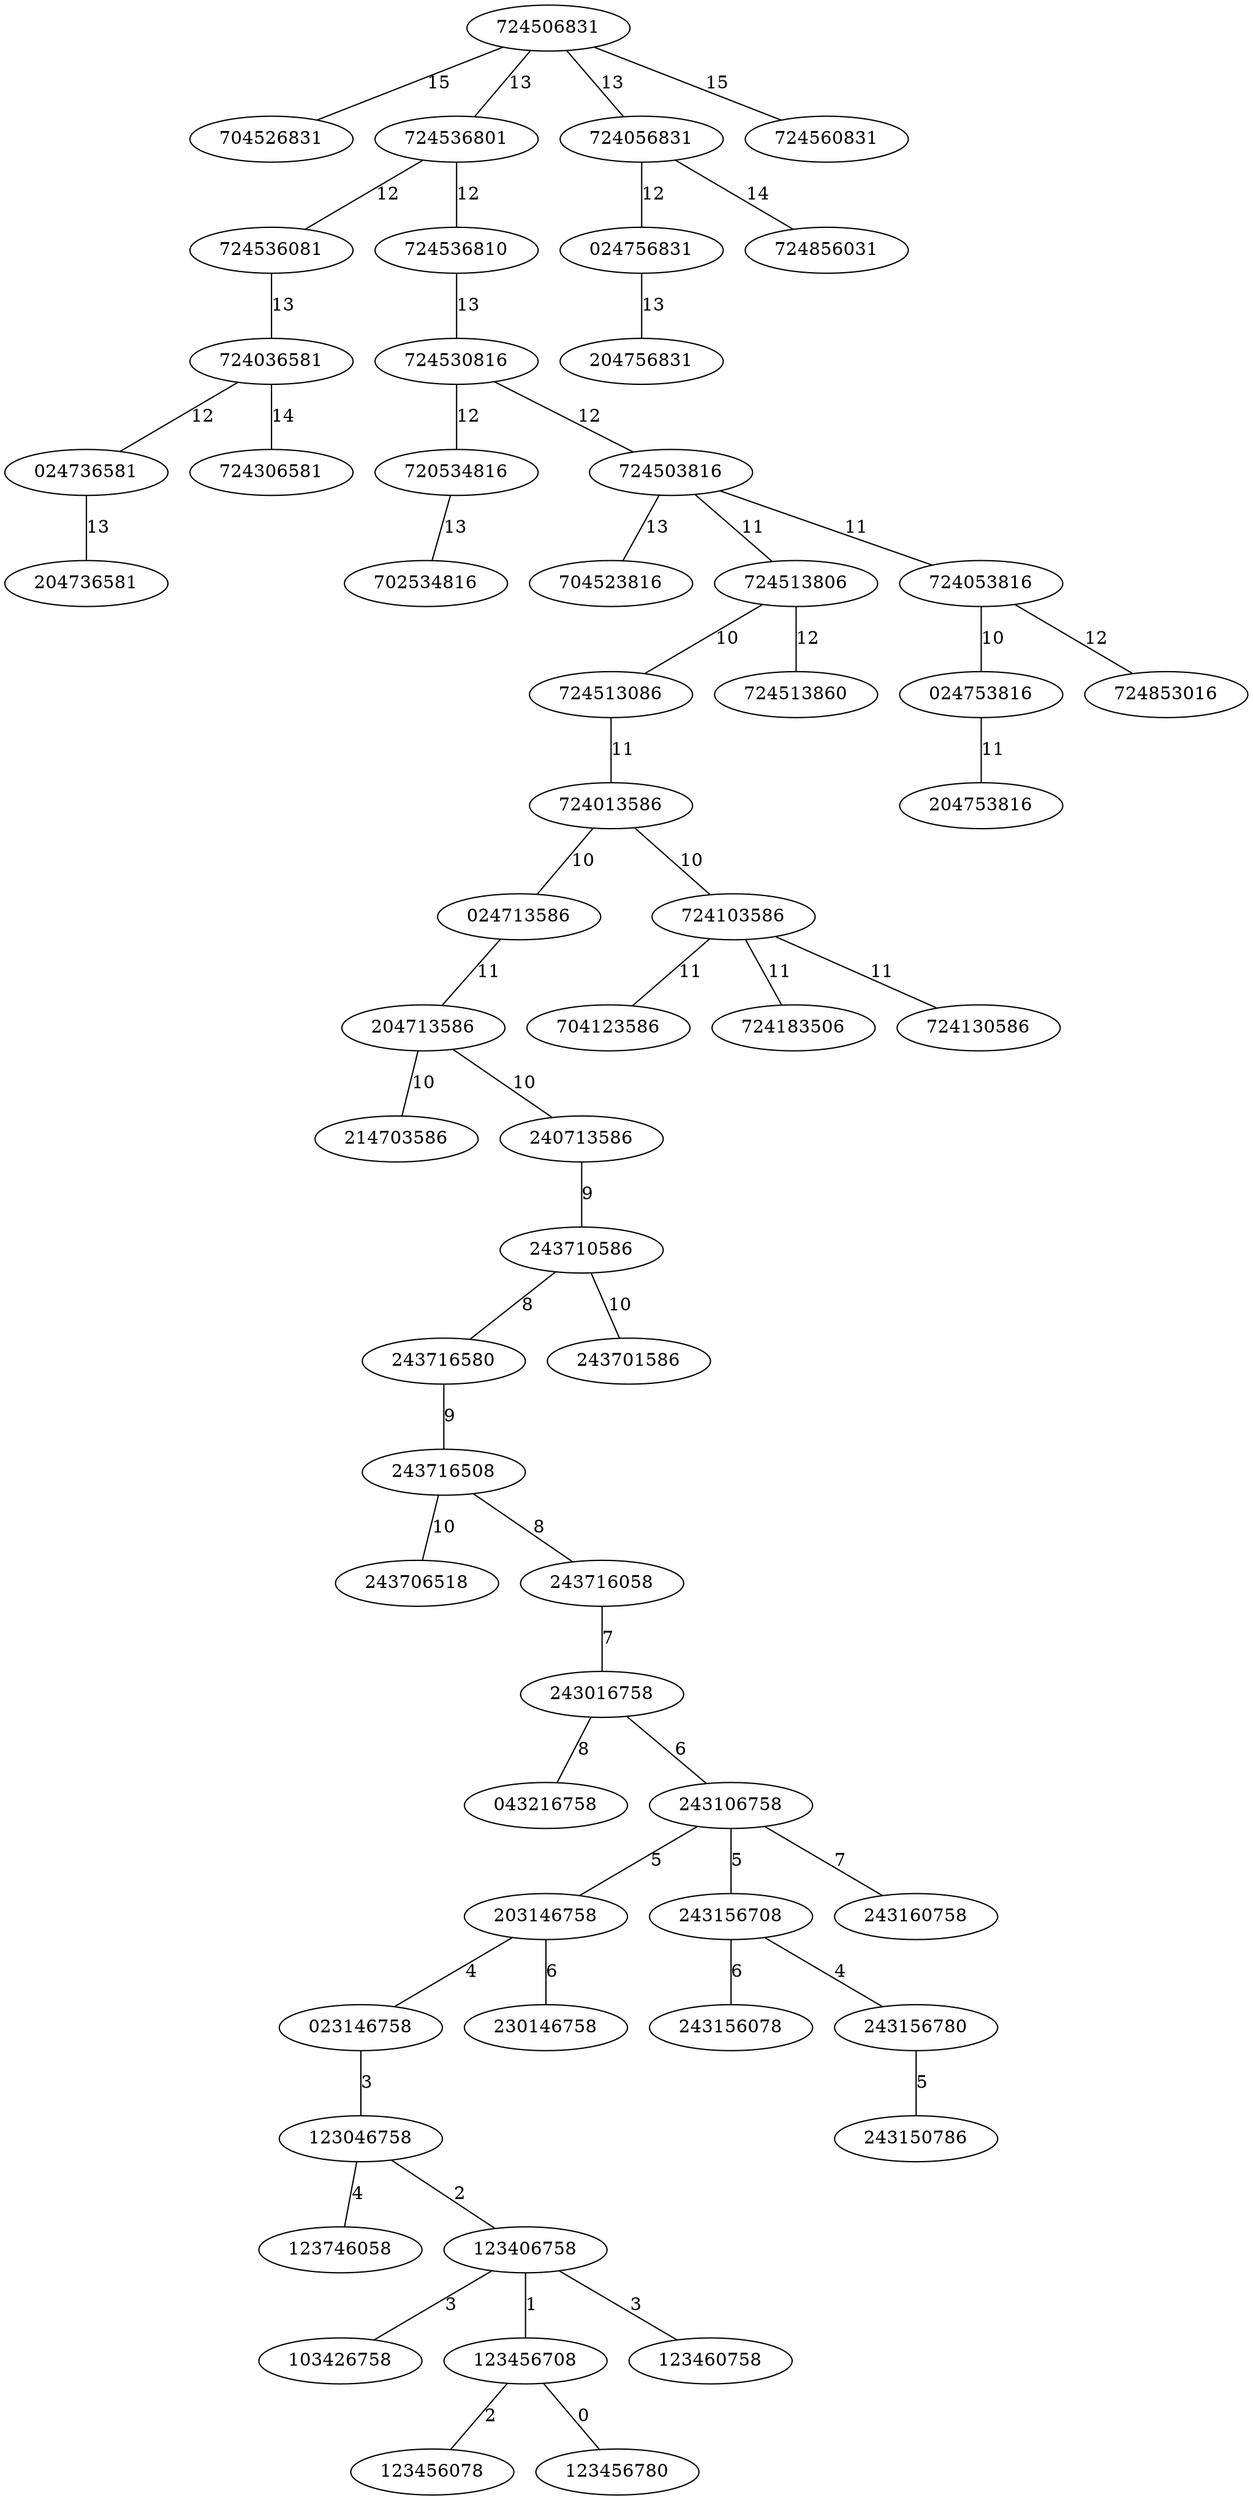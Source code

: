 graph G {
N1 [label="724506831"];
N2 [label="704526831"];
N1 -- N2 [label="15"];
N3 [label="724536801"];
N1 -- N3 [label="13"];
N4 [label="724056831"];
N1 -- N4 [label="13"];
N5 [label="724560831"];
N1 -- N5 [label="15"];
N7 [label="724536081"];
N3 -- N7 [label="12"];
N8 [label="724536810"];
N3 -- N8 [label="12"];
N9 [label="724036581"];
N7 -- N9 [label="13"];
N11 [label="724530816"];
N8 -- N11 [label="13"];
N13 [label="024756831"];
N4 -- N13 [label="12"];
N14 [label="724856031"];
N4 -- N14 [label="14"];
N17 [label="204756831"];
N13 -- N17 [label="13"];
N18 [label="024736581"];
N9 -- N18 [label="12"];
N20 [label="724306581"];
N9 -- N20 [label="14"];
N22 [label="204736581"];
N18 -- N22 [label="13"];
N23 [label="720534816"];
N11 -- N23 [label="12"];
N25 [label="724503816"];
N11 -- N25 [label="12"];
N27 [label="702534816"];
N23 -- N27 [label="13"];
N28 [label="704523816"];
N25 -- N28 [label="13"];
N29 [label="724513806"];
N25 -- N29 [label="11"];
N30 [label="724053816"];
N25 -- N30 [label="11"];
N33 [label="724513086"];
N29 -- N33 [label="10"];
N34 [label="724513860"];
N29 -- N34 [label="12"];
N35 [label="724013586"];
N33 -- N35 [label="11"];
N37 [label="024753816"];
N30 -- N37 [label="10"];
N38 [label="724853016"];
N30 -- N38 [label="12"];
N41 [label="204753816"];
N37 -- N41 [label="11"];
N42 [label="024713586"];
N35 -- N42 [label="10"];
N44 [label="724103586"];
N35 -- N44 [label="10"];
N45 [label="704123586"];
N44 -- N45 [label="11"];
N46 [label="724183506"];
N44 -- N46 [label="11"];
N48 [label="724130586"];
N44 -- N48 [label="11"];
N50 [label="204713586"];
N42 -- N50 [label="11"];
N51 [label="214703586"];
N50 -- N51 [label="10"];
N53 [label="240713586"];
N50 -- N53 [label="10"];
N54 [label="243710586"];
N53 -- N54 [label="9"];
N57 [label="243716580"];
N54 -- N57 [label="8"];
N58 [label="243701586"];
N54 -- N58 [label="10"];
N60 [label="243716508"];
N57 -- N60 [label="9"];
N61 [label="243706518"];
N60 -- N61 [label="10"];
N62 [label="243716058"];
N60 -- N62 [label="8"];
N64 [label="243016758"];
N62 -- N64 [label="7"];
N66 [label="043216758"];
N64 -- N66 [label="8"];
N68 [label="243106758"];
N64 -- N68 [label="6"];
N69 [label="203146758"];
N68 -- N69 [label="5"];
N70 [label="243156708"];
N68 -- N70 [label="5"];
N72 [label="243160758"];
N68 -- N72 [label="7"];
N74 [label="243156078"];
N70 -- N74 [label="6"];
N75 [label="243156780"];
N70 -- N75 [label="4"];
N76 [label="243150786"];
N75 -- N76 [label="5"];
N79 [label="023146758"];
N69 -- N79 [label="4"];
N80 [label="230146758"];
N69 -- N80 [label="6"];
N81 [label="123046758"];
N79 -- N81 [label="3"];
N84 [label="123746058"];
N81 -- N84 [label="4"];
N85 [label="123406758"];
N81 -- N85 [label="2"];
N86 [label="103426758"];
N85 -- N86 [label="3"];
N87 [label="123456708"];
N85 -- N87 [label="1"];
N89 [label="123460758"];
N85 -- N89 [label="3"];
N91 [label="123456078"];
N87 -- N91 [label="2"];
N92 [label="123456780"];
N87 -- N92 [label="0"];
}